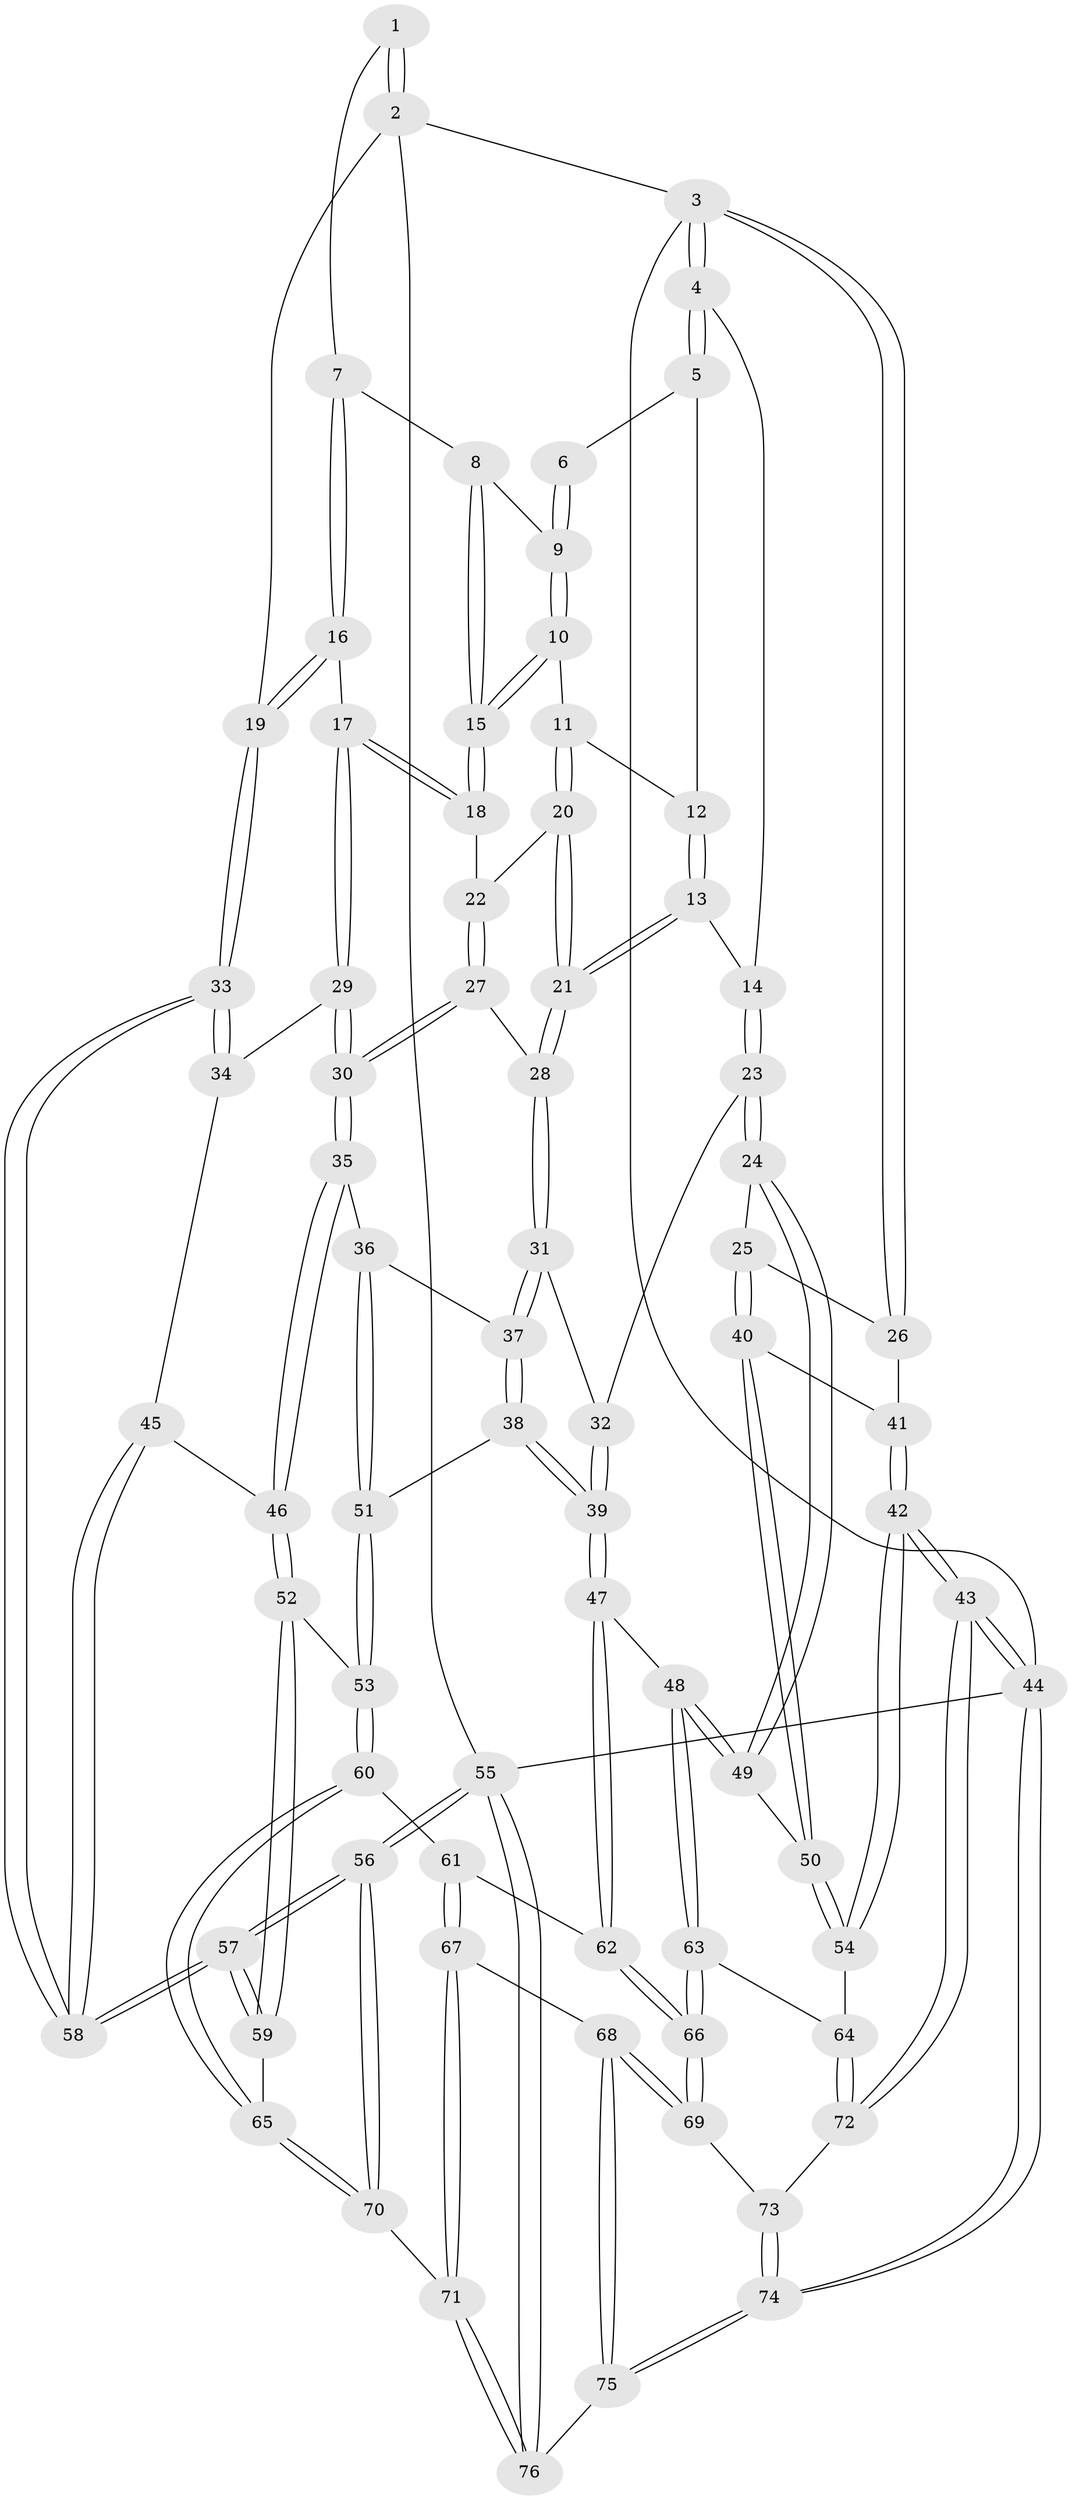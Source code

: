 // coarse degree distribution, {4: 0.7105263157894737, 3: 0.23684210526315788, 6: 0.02631578947368421, 5: 0.02631578947368421}
// Generated by graph-tools (version 1.1) at 2025/38/03/04/25 23:38:29]
// undirected, 76 vertices, 187 edges
graph export_dot {
  node [color=gray90,style=filled];
  1 [pos="+0.8883517691516049+0"];
  2 [pos="+1+0"];
  3 [pos="+0+0"];
  4 [pos="+0.34325033847942105+0"];
  5 [pos="+0.6653315111011416+0"];
  6 [pos="+0.8049444334523503+0"];
  7 [pos="+0.8842377614696167+0.0967612985234476"];
  8 [pos="+0.8586687977106158+0.10717167155178467"];
  9 [pos="+0.7939104241022341+0.07260932295214058"];
  10 [pos="+0.7557871146513678+0.11601973556230957"];
  11 [pos="+0.7321128451026003+0.11159568145383146"];
  12 [pos="+0.7072053341676912+0.06312868702215237"];
  13 [pos="+0.5586865389502038+0.17857429779624784"];
  14 [pos="+0.3737818378334761+0"];
  15 [pos="+0.8034197649297615+0.15848322111709315"];
  16 [pos="+1+0.20357508992346243"];
  17 [pos="+0.8740261779212899+0.2649102559541817"];
  18 [pos="+0.8064903604461409+0.2144796809238332"];
  19 [pos="+1+0.20200778744763342"];
  20 [pos="+0.7108084773165605+0.13854333413295353"];
  21 [pos="+0.572461335087285+0.20028652504630126"];
  22 [pos="+0.7486279082212816+0.22691638803489"];
  23 [pos="+0.3054961427873334+0.31279244508596804"];
  24 [pos="+0.3050284499334099+0.313349542734718"];
  25 [pos="+0.11879950777456412+0.2316756748449061"];
  26 [pos="+0+0"];
  27 [pos="+0.6826423320896319+0.26916672256670837"];
  28 [pos="+0.5859234448141577+0.24920526475340513"];
  29 [pos="+0.8511205362776866+0.33571863863353474"];
  30 [pos="+0.7710895540522852+0.38633230146581043"];
  31 [pos="+0.5530648677726627+0.3207816603028798"];
  32 [pos="+0.49846416967391644+0.33652949099985907"];
  33 [pos="+1+0.38779018010616084"];
  34 [pos="+0.9132311278309813+0.3919776396662676"];
  35 [pos="+0.7510797376428896+0.4387850286669829"];
  36 [pos="+0.7391404265976899+0.4439989166824989"];
  37 [pos="+0.5573738097328778+0.33068301645524467"];
  38 [pos="+0.5699753068998463+0.480668301767914"];
  39 [pos="+0.4136584738926321+0.5400119773818907"];
  40 [pos="+0.14351210963287755+0.4301635666903307"];
  41 [pos="+0+0"];
  42 [pos="+0+0.5849313825304884"];
  43 [pos="+0+0.9920424749058897"];
  44 [pos="+0+1"];
  45 [pos="+0.8952251378454016+0.5180583560371059"];
  46 [pos="+0.8359844923761327+0.5144504288537479"];
  47 [pos="+0.40858222253628773+0.5437909883144575"];
  48 [pos="+0.2830575409855637+0.4965424700677983"];
  49 [pos="+0.25189258041833534+0.4633983687514555"];
  50 [pos="+0.16526980491099577+0.4711587647786234"];
  51 [pos="+0.6511968755678001+0.5277387727513067"];
  52 [pos="+0.8171041375468111+0.5528357206200221"];
  53 [pos="+0.6529348289728685+0.5598632064704346"];
  54 [pos="+0.07566487315690255+0.5193841726227948"];
  55 [pos="+1+1"];
  56 [pos="+1+1"];
  57 [pos="+1+0.8567537976635798"];
  58 [pos="+1+0.711990109297594"];
  59 [pos="+0.7767376991749031+0.6461126557052236"];
  60 [pos="+0.6548949502337207+0.6361601104870656"];
  61 [pos="+0.6127775704204148+0.6566148736129475"];
  62 [pos="+0.4097281115249226+0.5462888736093335"];
  63 [pos="+0.2560716327514917+0.6531843038051335"];
  64 [pos="+0.19773897034805088+0.7109012413588541"];
  65 [pos="+0.7033982702943619+0.6621842713699537"];
  66 [pos="+0.4247503762185259+0.8110927315323246"];
  67 [pos="+0.4929613154088796+0.8154152693731835"];
  68 [pos="+0.42872267447233947+0.8147992587188873"];
  69 [pos="+0.42532423514695106+0.812855832296174"];
  70 [pos="+0.7344628032008572+0.8165955698303955"];
  71 [pos="+0.5945887097193264+0.8866500762210117"];
  72 [pos="+0.15870257743296717+0.7927096137583199"];
  73 [pos="+0.34960401287876774+0.8309808649354692"];
  74 [pos="+0+1"];
  75 [pos="+0.38591389364861756+1"];
  76 [pos="+0.6605123677132826+1"];
  1 -- 2;
  1 -- 2;
  1 -- 7;
  2 -- 3;
  2 -- 19;
  2 -- 55;
  3 -- 4;
  3 -- 4;
  3 -- 26;
  3 -- 26;
  3 -- 44;
  4 -- 5;
  4 -- 5;
  4 -- 14;
  5 -- 6;
  5 -- 12;
  6 -- 9;
  6 -- 9;
  7 -- 8;
  7 -- 16;
  7 -- 16;
  8 -- 9;
  8 -- 15;
  8 -- 15;
  9 -- 10;
  9 -- 10;
  10 -- 11;
  10 -- 15;
  10 -- 15;
  11 -- 12;
  11 -- 20;
  11 -- 20;
  12 -- 13;
  12 -- 13;
  13 -- 14;
  13 -- 21;
  13 -- 21;
  14 -- 23;
  14 -- 23;
  15 -- 18;
  15 -- 18;
  16 -- 17;
  16 -- 19;
  16 -- 19;
  17 -- 18;
  17 -- 18;
  17 -- 29;
  17 -- 29;
  18 -- 22;
  19 -- 33;
  19 -- 33;
  20 -- 21;
  20 -- 21;
  20 -- 22;
  21 -- 28;
  21 -- 28;
  22 -- 27;
  22 -- 27;
  23 -- 24;
  23 -- 24;
  23 -- 32;
  24 -- 25;
  24 -- 49;
  24 -- 49;
  25 -- 26;
  25 -- 40;
  25 -- 40;
  26 -- 41;
  27 -- 28;
  27 -- 30;
  27 -- 30;
  28 -- 31;
  28 -- 31;
  29 -- 30;
  29 -- 30;
  29 -- 34;
  30 -- 35;
  30 -- 35;
  31 -- 32;
  31 -- 37;
  31 -- 37;
  32 -- 39;
  32 -- 39;
  33 -- 34;
  33 -- 34;
  33 -- 58;
  33 -- 58;
  34 -- 45;
  35 -- 36;
  35 -- 46;
  35 -- 46;
  36 -- 37;
  36 -- 51;
  36 -- 51;
  37 -- 38;
  37 -- 38;
  38 -- 39;
  38 -- 39;
  38 -- 51;
  39 -- 47;
  39 -- 47;
  40 -- 41;
  40 -- 50;
  40 -- 50;
  41 -- 42;
  41 -- 42;
  42 -- 43;
  42 -- 43;
  42 -- 54;
  42 -- 54;
  43 -- 44;
  43 -- 44;
  43 -- 72;
  43 -- 72;
  44 -- 74;
  44 -- 74;
  44 -- 55;
  45 -- 46;
  45 -- 58;
  45 -- 58;
  46 -- 52;
  46 -- 52;
  47 -- 48;
  47 -- 62;
  47 -- 62;
  48 -- 49;
  48 -- 49;
  48 -- 63;
  48 -- 63;
  49 -- 50;
  50 -- 54;
  50 -- 54;
  51 -- 53;
  51 -- 53;
  52 -- 53;
  52 -- 59;
  52 -- 59;
  53 -- 60;
  53 -- 60;
  54 -- 64;
  55 -- 56;
  55 -- 56;
  55 -- 76;
  55 -- 76;
  56 -- 57;
  56 -- 57;
  56 -- 70;
  56 -- 70;
  57 -- 58;
  57 -- 58;
  57 -- 59;
  57 -- 59;
  59 -- 65;
  60 -- 61;
  60 -- 65;
  60 -- 65;
  61 -- 62;
  61 -- 67;
  61 -- 67;
  62 -- 66;
  62 -- 66;
  63 -- 64;
  63 -- 66;
  63 -- 66;
  64 -- 72;
  64 -- 72;
  65 -- 70;
  65 -- 70;
  66 -- 69;
  66 -- 69;
  67 -- 68;
  67 -- 71;
  67 -- 71;
  68 -- 69;
  68 -- 69;
  68 -- 75;
  68 -- 75;
  69 -- 73;
  70 -- 71;
  71 -- 76;
  71 -- 76;
  72 -- 73;
  73 -- 74;
  73 -- 74;
  74 -- 75;
  74 -- 75;
  75 -- 76;
}
